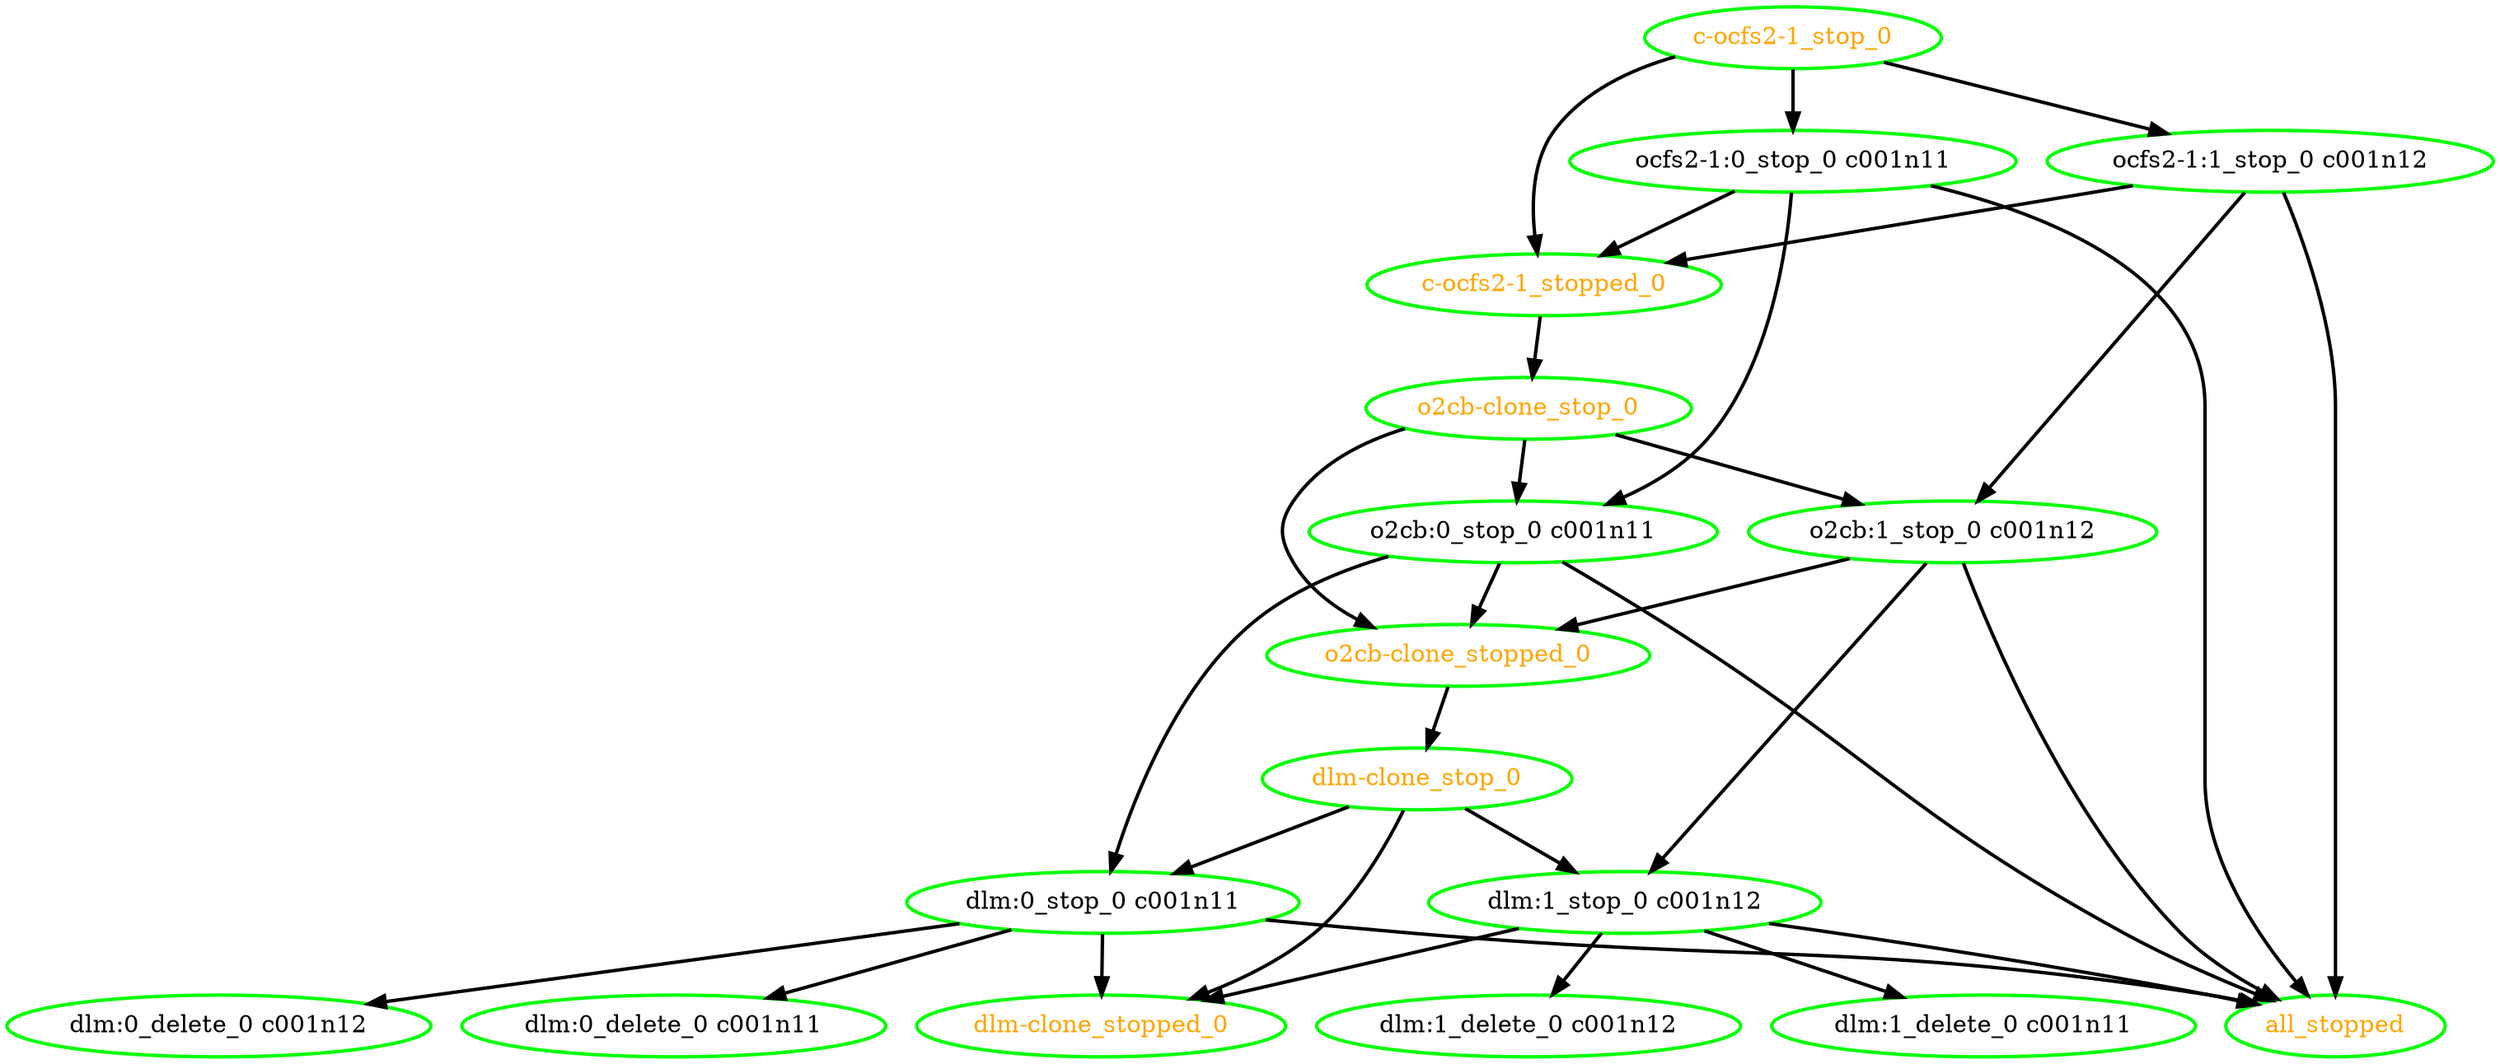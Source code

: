 digraph "g" {
"all_stopped" [ style=bold color="green" fontcolor="orange" ]
"c-ocfs2-1_stop_0" -> "c-ocfs2-1_stopped_0" [ style = bold]
"c-ocfs2-1_stop_0" -> "ocfs2-1:0_stop_0 c001n11" [ style = bold]
"c-ocfs2-1_stop_0" -> "ocfs2-1:1_stop_0 c001n12" [ style = bold]
"c-ocfs2-1_stop_0" [ style=bold color="green" fontcolor="orange" ]
"c-ocfs2-1_stopped_0" -> "o2cb-clone_stop_0" [ style = bold]
"c-ocfs2-1_stopped_0" [ style=bold color="green" fontcolor="orange" ]
"dlm-clone_stop_0" -> "dlm-clone_stopped_0" [ style = bold]
"dlm-clone_stop_0" -> "dlm:0_stop_0 c001n11" [ style = bold]
"dlm-clone_stop_0" -> "dlm:1_stop_0 c001n12" [ style = bold]
"dlm-clone_stop_0" [ style=bold color="green" fontcolor="orange" ]
"dlm-clone_stopped_0" [ style=bold color="green" fontcolor="orange" ]
"dlm:0_delete_0 c001n11" [ style=bold color="green" fontcolor="black"]
"dlm:0_delete_0 c001n12" [ style=bold color="green" fontcolor="black"]
"dlm:0_stop_0 c001n11" -> "all_stopped" [ style = bold]
"dlm:0_stop_0 c001n11" -> "dlm-clone_stopped_0" [ style = bold]
"dlm:0_stop_0 c001n11" -> "dlm:0_delete_0 c001n11" [ style = bold]
"dlm:0_stop_0 c001n11" -> "dlm:0_delete_0 c001n12" [ style = bold]
"dlm:0_stop_0 c001n11" [ style=bold color="green" fontcolor="black"]
"dlm:1_delete_0 c001n11" [ style=bold color="green" fontcolor="black"]
"dlm:1_delete_0 c001n12" [ style=bold color="green" fontcolor="black"]
"dlm:1_stop_0 c001n12" -> "all_stopped" [ style = bold]
"dlm:1_stop_0 c001n12" -> "dlm-clone_stopped_0" [ style = bold]
"dlm:1_stop_0 c001n12" -> "dlm:1_delete_0 c001n11" [ style = bold]
"dlm:1_stop_0 c001n12" -> "dlm:1_delete_0 c001n12" [ style = bold]
"dlm:1_stop_0 c001n12" [ style=bold color="green" fontcolor="black"]
"o2cb-clone_stop_0" -> "o2cb-clone_stopped_0" [ style = bold]
"o2cb-clone_stop_0" -> "o2cb:0_stop_0 c001n11" [ style = bold]
"o2cb-clone_stop_0" -> "o2cb:1_stop_0 c001n12" [ style = bold]
"o2cb-clone_stop_0" [ style=bold color="green" fontcolor="orange" ]
"o2cb-clone_stopped_0" -> "dlm-clone_stop_0" [ style = bold]
"o2cb-clone_stopped_0" [ style=bold color="green" fontcolor="orange" ]
"o2cb:0_stop_0 c001n11" -> "all_stopped" [ style = bold]
"o2cb:0_stop_0 c001n11" -> "dlm:0_stop_0 c001n11" [ style = bold]
"o2cb:0_stop_0 c001n11" -> "o2cb-clone_stopped_0" [ style = bold]
"o2cb:0_stop_0 c001n11" [ style=bold color="green" fontcolor="black" ]
"o2cb:1_stop_0 c001n12" -> "all_stopped" [ style = bold]
"o2cb:1_stop_0 c001n12" -> "dlm:1_stop_0 c001n12" [ style = bold]
"o2cb:1_stop_0 c001n12" -> "o2cb-clone_stopped_0" [ style = bold]
"o2cb:1_stop_0 c001n12" [ style=bold color="green" fontcolor="black" ]
"ocfs2-1:0_stop_0 c001n11" -> "all_stopped" [ style = bold]
"ocfs2-1:0_stop_0 c001n11" -> "c-ocfs2-1_stopped_0" [ style = bold]
"ocfs2-1:0_stop_0 c001n11" -> "o2cb:0_stop_0 c001n11" [ style = bold]
"ocfs2-1:0_stop_0 c001n11" [ style=bold color="green" fontcolor="black" ]
"ocfs2-1:1_stop_0 c001n12" -> "all_stopped" [ style = bold]
"ocfs2-1:1_stop_0 c001n12" -> "c-ocfs2-1_stopped_0" [ style = bold]
"ocfs2-1:1_stop_0 c001n12" -> "o2cb:1_stop_0 c001n12" [ style = bold]
"ocfs2-1:1_stop_0 c001n12" [ style=bold color="green" fontcolor="black" ]
}
